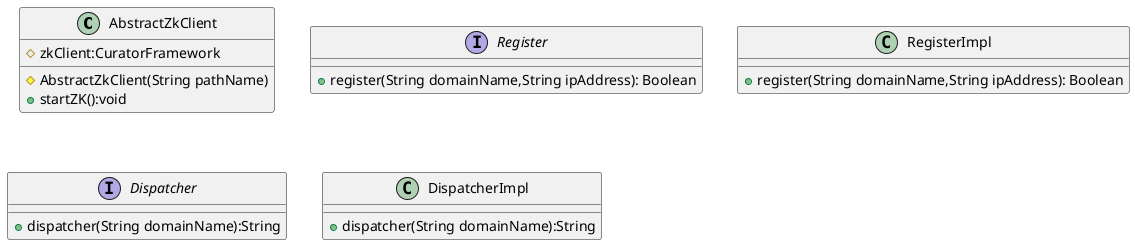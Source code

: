 @startuml

   class AbstractZkClient{
      # zkClient:CuratorFramework
      # AbstractZkClient(String pathName)
      + startZK():void
   }

   interface Register{
      + register(String domainName,String ipAddress): Boolean
   }

   class RegisterImpl{
      + register(String domainName,String ipAddress): Boolean
   }



   interface Dispatcher{
      + dispatcher(String domainName):String
   }

   class DispatcherImpl{
           + dispatcher(String domainName):String
   }








@enduml